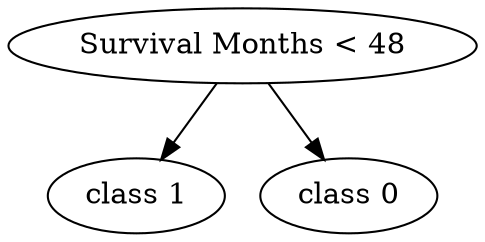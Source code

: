 strict digraph "" {
	node [label="\N"];
	5152289344	[label="Survival Months < 48"];
	4954425344	[label="class 1"];
	5152289344 -> 4954425344;
	5151728640	[label="class 0"];
	5152289344 -> 5151728640;
}
